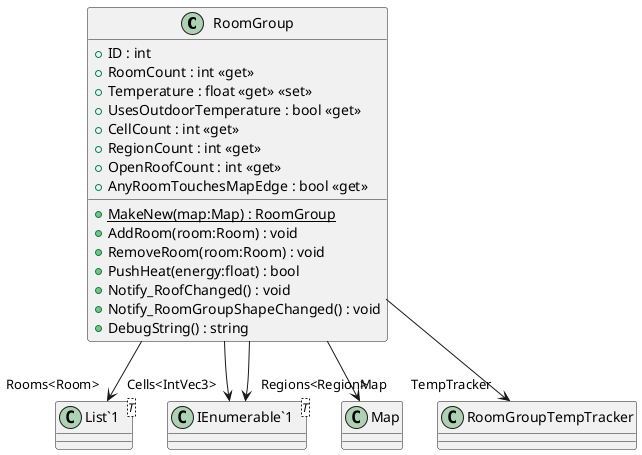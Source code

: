 @startuml
class RoomGroup {
    + ID : int
    + RoomCount : int <<get>>
    + Temperature : float <<get>> <<set>>
    + UsesOutdoorTemperature : bool <<get>>
    + CellCount : int <<get>>
    + RegionCount : int <<get>>
    + OpenRoofCount : int <<get>>
    + AnyRoomTouchesMapEdge : bool <<get>>
    + {static} MakeNew(map:Map) : RoomGroup
    + AddRoom(room:Room) : void
    + RemoveRoom(room:Room) : void
    + PushHeat(energy:float) : bool
    + Notify_RoofChanged() : void
    + Notify_RoomGroupShapeChanged() : void
    + DebugString() : string
}
class "List`1"<T> {
}
class "IEnumerable`1"<T> {
}
RoomGroup --> "Rooms<Room>" "List`1"
RoomGroup --> "Map" Map
RoomGroup --> "TempTracker" RoomGroupTempTracker
RoomGroup --> "Cells<IntVec3>" "IEnumerable`1"
RoomGroup --> "Regions<Region>" "IEnumerable`1"
@enduml
